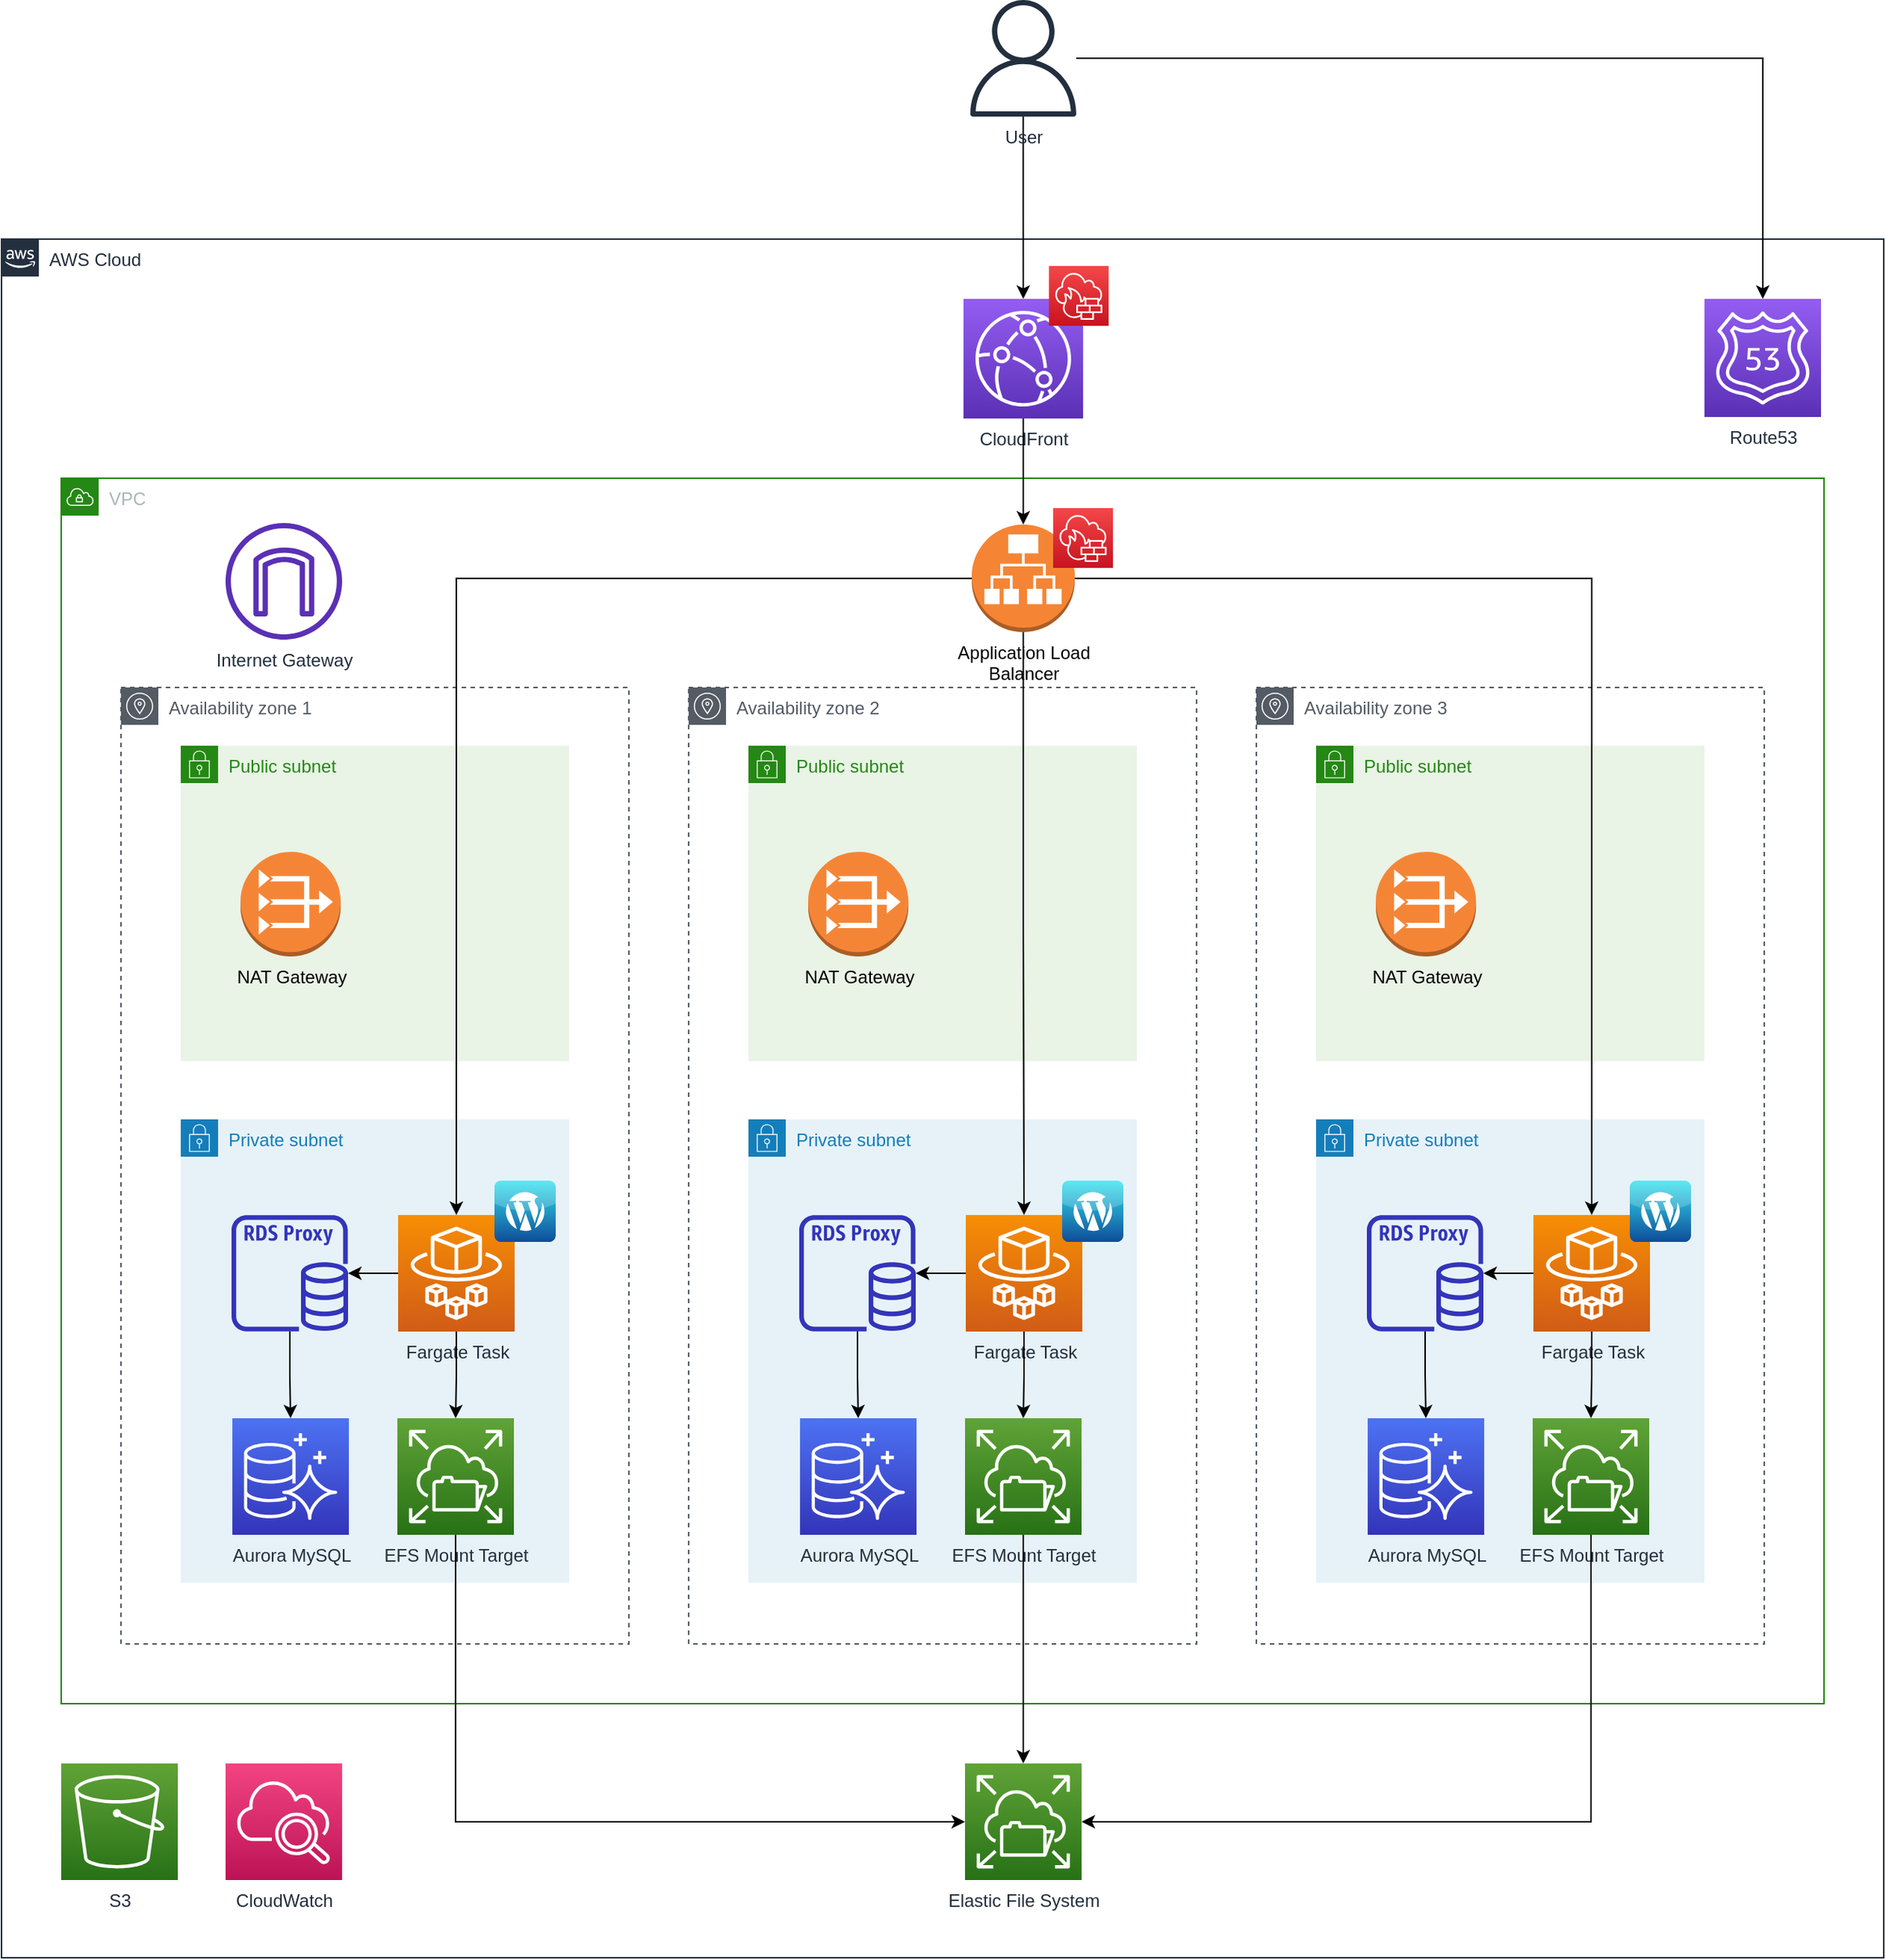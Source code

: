 <mxfile version="15.1.0" type="google"><diagram id="2vHupQ7qpo2H4J2kef7C" name="Page-1"><mxGraphModel dx="1906" dy="979" grid="1" gridSize="10" guides="1" tooltips="1" connect="1" arrows="1" fold="1" page="1" pageScale="1" pageWidth="1700" pageHeight="1100" math="0" shadow="0"><root><mxCell id="0"/><mxCell id="1" parent="0"/><mxCell id="wZWly8G9XYtV8ZJdP7As-14" value="" style="group" vertex="1" connectable="0" parent="1"><mxGeometry x="720" y="879" width="260" height="560" as="geometry"/></mxCell><mxCell id="i0sY7tSdIwuUhT-nB4eU-52" value="Private subnet" style="points=[[0,0],[0.25,0],[0.5,0],[0.75,0],[1,0],[1,0.25],[1,0.5],[1,0.75],[1,1],[0.75,1],[0.5,1],[0.25,1],[0,1],[0,0.75],[0,0.5],[0,0.25]];outlineConnect=0;gradientColor=none;html=1;whiteSpace=wrap;fontSize=12;fontStyle=0;shape=mxgraph.aws4.group;grIcon=mxgraph.aws4.group_security_group;grStroke=0;strokeColor=#147EBA;fillColor=#E6F2F8;verticalAlign=top;align=left;spacingLeft=30;fontColor=#147EBA;dashed=0;" parent="wZWly8G9XYtV8ZJdP7As-14" vertex="1"><mxGeometry y="250" width="260" height="310" as="geometry"/></mxCell><mxCell id="i0sY7tSdIwuUhT-nB4eU-53" value="Public subnet" style="points=[[0,0],[0.25,0],[0.5,0],[0.75,0],[1,0],[1,0.25],[1,0.5],[1,0.75],[1,1],[0.75,1],[0.5,1],[0.25,1],[0,1],[0,0.75],[0,0.5],[0,0.25]];outlineConnect=0;gradientColor=none;html=1;whiteSpace=wrap;fontSize=12;fontStyle=0;shape=mxgraph.aws4.group;grIcon=mxgraph.aws4.group_security_group;grStroke=0;strokeColor=#248814;fillColor=#E9F3E6;verticalAlign=top;align=left;spacingLeft=30;fontColor=#248814;dashed=0;" parent="wZWly8G9XYtV8ZJdP7As-14" vertex="1"><mxGeometry width="260" height="211" as="geometry"/></mxCell><mxCell id="i0sY7tSdIwuUhT-nB4eU-54" value="NAT Gateway" style="outlineConnect=0;dashed=0;verticalLabelPosition=bottom;verticalAlign=top;align=center;html=1;shape=mxgraph.aws3.vpc_nat_gateway;fillColor=#F58536;gradientColor=none;" parent="wZWly8G9XYtV8ZJdP7As-14" vertex="1"><mxGeometry x="40" y="71" width="67.08" height="70" as="geometry"/></mxCell><mxCell id="i0sY7tSdIwuUhT-nB4eU-56" value="Aurora MySQL" style="points=[[0,0,0],[0.25,0,0],[0.5,0,0],[0.75,0,0],[1,0,0],[0,1,0],[0.25,1,0],[0.5,1,0],[0.75,1,0],[1,1,0],[0,0.25,0],[0,0.5,0],[0,0.75,0],[1,0.25,0],[1,0.5,0],[1,0.75,0]];outlineConnect=0;fontColor=#232F3E;gradientColor=#4D72F3;gradientDirection=north;fillColor=#3334B9;strokeColor=#ffffff;dashed=0;verticalLabelPosition=bottom;verticalAlign=top;align=center;html=1;fontSize=12;fontStyle=0;aspect=fixed;shape=mxgraph.aws4.resourceIcon;resIcon=mxgraph.aws4.aurora;" parent="wZWly8G9XYtV8ZJdP7As-14" vertex="1"><mxGeometry x="34.54" y="450" width="78" height="78" as="geometry"/></mxCell><mxCell id="i0sY7tSdIwuUhT-nB4eU-57" value="EFS Mount Target" style="points=[[0,0,0],[0.25,0,0],[0.5,0,0],[0.75,0,0],[1,0,0],[0,1,0],[0.25,1,0],[0.5,1,0],[0.75,1,0],[1,1,0],[0,0.25,0],[0,0.5,0],[0,0.75,0],[1,0.25,0],[1,0.5,0],[1,0.75,0]];outlineConnect=0;fontColor=#232F3E;gradientColor=#60A337;gradientDirection=north;fillColor=#277116;strokeColor=#ffffff;dashed=0;verticalLabelPosition=bottom;verticalAlign=top;align=center;html=1;fontSize=12;fontStyle=0;aspect=fixed;shape=mxgraph.aws4.resourceIcon;resIcon=mxgraph.aws4.elastic_file_system;" parent="wZWly8G9XYtV8ZJdP7As-14" vertex="1"><mxGeometry x="145" y="450" width="78" height="78" as="geometry"/></mxCell><mxCell id="i0sY7tSdIwuUhT-nB4eU-61" value="" style="outlineConnect=0;fontColor=#232F3E;gradientColor=none;fillColor=#3334B9;strokeColor=none;dashed=0;verticalLabelPosition=bottom;verticalAlign=top;align=center;html=1;fontSize=12;fontStyle=0;aspect=fixed;pointerEvents=1;shape=mxgraph.aws4.rds_proxy;" parent="wZWly8G9XYtV8ZJdP7As-14" vertex="1"><mxGeometry x="34" y="314" width="78" height="78" as="geometry"/></mxCell><mxCell id="wZWly8G9XYtV8ZJdP7As-10" value="" style="group" vertex="1" connectable="0" parent="wZWly8G9XYtV8ZJdP7As-14"><mxGeometry x="145.5" y="291" width="105.5" height="101" as="geometry"/></mxCell><mxCell id="i0sY7tSdIwuUhT-nB4eU-55" value="Fargate Task" style="points=[[0,0,0],[0.25,0,0],[0.5,0,0],[0.75,0,0],[1,0,0],[0,1,0],[0.25,1,0],[0.5,1,0],[0.75,1,0],[1,1,0],[0,0.25,0],[0,0.5,0],[0,0.75,0],[1,0.25,0],[1,0.5,0],[1,0.75,0]];outlineConnect=0;fontColor=#232F3E;gradientColor=#F78E04;gradientDirection=north;fillColor=#D05C17;strokeColor=#ffffff;dashed=0;verticalLabelPosition=bottom;verticalAlign=top;align=center;html=1;fontSize=12;fontStyle=0;aspect=fixed;shape=mxgraph.aws4.resourceIcon;resIcon=mxgraph.aws4.fargate;" parent="wZWly8G9XYtV8ZJdP7As-10" vertex="1"><mxGeometry y="23" width="78" height="78" as="geometry"/></mxCell><mxCell id="wZWly8G9XYtV8ZJdP7As-8" value="" style="dashed=0;outlineConnect=0;html=1;align=center;labelPosition=center;verticalLabelPosition=bottom;verticalAlign=top;shape=mxgraph.webicons.wordpress;fillColor=#35E2EE;gradientColor=#0E4D99" vertex="1" parent="wZWly8G9XYtV8ZJdP7As-10"><mxGeometry x="64.5" width="41" height="41" as="geometry"/></mxCell><mxCell id="i0sY7tSdIwuUhT-nB4eU-65" value="" style="edgeStyle=orthogonalEdgeStyle;rounded=0;orthogonalLoop=1;jettySize=auto;html=1;" parent="wZWly8G9XYtV8ZJdP7As-14" source="i0sY7tSdIwuUhT-nB4eU-61" target="i0sY7tSdIwuUhT-nB4eU-56" edge="1"><mxGeometry x="680" y="840" as="geometry"/></mxCell><mxCell id="i0sY7tSdIwuUhT-nB4eU-62" style="edgeStyle=orthogonalEdgeStyle;rounded=0;orthogonalLoop=1;jettySize=auto;html=1;exitX=0.5;exitY=1;exitDx=0;exitDy=0;exitPerimeter=0;entryX=0.5;entryY=0;entryDx=0;entryDy=0;entryPerimeter=0;" parent="wZWly8G9XYtV8ZJdP7As-14" source="i0sY7tSdIwuUhT-nB4eU-55" target="i0sY7tSdIwuUhT-nB4eU-57" edge="1"><mxGeometry x="680" y="840" as="geometry"/></mxCell><mxCell id="i0sY7tSdIwuUhT-nB4eU-64" value="" style="edgeStyle=orthogonalEdgeStyle;rounded=0;orthogonalLoop=1;jettySize=auto;html=1;" parent="wZWly8G9XYtV8ZJdP7As-14" source="i0sY7tSdIwuUhT-nB4eU-55" target="i0sY7tSdIwuUhT-nB4eU-61" edge="1"><mxGeometry x="680" y="840" as="geometry"/></mxCell><mxCell id="wZWly8G9XYtV8ZJdP7As-13" value="" style="group" vertex="1" connectable="0" parent="1"><mxGeometry x="340" y="879" width="260" height="560" as="geometry"/></mxCell><mxCell id="i0sY7tSdIwuUhT-nB4eU-10" value="Public subnet" style="points=[[0,0],[0.25,0],[0.5,0],[0.75,0],[1,0],[1,0.25],[1,0.5],[1,0.75],[1,1],[0.75,1],[0.5,1],[0.25,1],[0,1],[0,0.75],[0,0.5],[0,0.25]];outlineConnect=0;gradientColor=none;html=1;whiteSpace=wrap;fontSize=12;fontStyle=0;shape=mxgraph.aws4.group;grIcon=mxgraph.aws4.group_security_group;grStroke=0;strokeColor=#248814;fillColor=#E9F3E6;verticalAlign=top;align=left;spacingLeft=30;fontColor=#248814;dashed=0;" parent="wZWly8G9XYtV8ZJdP7As-13" vertex="1"><mxGeometry width="260" height="211" as="geometry"/></mxCell><mxCell id="i0sY7tSdIwuUhT-nB4eU-16" value="NAT Gateway" style="outlineConnect=0;dashed=0;verticalLabelPosition=bottom;verticalAlign=top;align=center;html=1;shape=mxgraph.aws3.vpc_nat_gateway;fillColor=#F58536;gradientColor=none;" parent="wZWly8G9XYtV8ZJdP7As-13" vertex="1"><mxGeometry x="40.0" y="71" width="67.08" height="70" as="geometry"/></mxCell><mxCell id="i0sY7tSdIwuUhT-nB4eU-7" value="Private subnet" style="points=[[0,0],[0.25,0],[0.5,0],[0.75,0],[1,0],[1,0.25],[1,0.5],[1,0.75],[1,1],[0.75,1],[0.5,1],[0.25,1],[0,1],[0,0.75],[0,0.5],[0,0.25]];outlineConnect=0;gradientColor=none;html=1;whiteSpace=wrap;fontSize=12;fontStyle=0;shape=mxgraph.aws4.group;grIcon=mxgraph.aws4.group_security_group;grStroke=0;strokeColor=#147EBA;fillColor=#E6F2F8;verticalAlign=top;align=left;spacingLeft=30;fontColor=#147EBA;dashed=0;" parent="wZWly8G9XYtV8ZJdP7As-13" vertex="1"><mxGeometry y="250" width="260" height="310" as="geometry"/></mxCell><mxCell id="i0sY7tSdIwuUhT-nB4eU-27" value="Aurora MySQL" style="points=[[0,0,0],[0.25,0,0],[0.5,0,0],[0.75,0,0],[1,0,0],[0,1,0],[0.25,1,0],[0.5,1,0],[0.75,1,0],[1,1,0],[0,0.25,0],[0,0.5,0],[0,0.75,0],[1,0.25,0],[1,0.5,0],[1,0.75,0]];outlineConnect=0;fontColor=#232F3E;gradientColor=#4D72F3;gradientDirection=north;fillColor=#3334B9;strokeColor=#ffffff;dashed=0;verticalLabelPosition=bottom;verticalAlign=top;align=center;html=1;fontSize=12;fontStyle=0;aspect=fixed;shape=mxgraph.aws4.resourceIcon;resIcon=mxgraph.aws4.aurora;" parent="wZWly8G9XYtV8ZJdP7As-13" vertex="1"><mxGeometry x="34.54" y="450" width="78" height="78" as="geometry"/></mxCell><mxCell id="i0sY7tSdIwuUhT-nB4eU-28" value="EFS Mount Target" style="points=[[0,0,0],[0.25,0,0],[0.5,0,0],[0.75,0,0],[1,0,0],[0,1,0],[0.25,1,0],[0.5,1,0],[0.75,1,0],[1,1,0],[0,0.25,0],[0,0.5,0],[0,0.75,0],[1,0.25,0],[1,0.5,0],[1,0.75,0]];outlineConnect=0;fontColor=#232F3E;gradientColor=#60A337;gradientDirection=north;fillColor=#277116;strokeColor=#ffffff;dashed=0;verticalLabelPosition=bottom;verticalAlign=top;align=center;html=1;fontSize=12;fontStyle=0;aspect=fixed;shape=mxgraph.aws4.resourceIcon;resIcon=mxgraph.aws4.elastic_file_system;" parent="wZWly8G9XYtV8ZJdP7As-13" vertex="1"><mxGeometry x="145" y="450" width="78" height="78" as="geometry"/></mxCell><mxCell id="i0sY7tSdIwuUhT-nB4eU-44" value="" style="outlineConnect=0;fontColor=#232F3E;gradientColor=none;fillColor=#3334B9;strokeColor=none;dashed=0;verticalLabelPosition=bottom;verticalAlign=top;align=center;html=1;fontSize=12;fontStyle=0;aspect=fixed;pointerEvents=1;shape=mxgraph.aws4.rds_proxy;" parent="wZWly8G9XYtV8ZJdP7As-13" vertex="1"><mxGeometry x="34" y="314" width="78" height="78" as="geometry"/></mxCell><mxCell id="wZWly8G9XYtV8ZJdP7As-11" value="" style="group" vertex="1" connectable="0" parent="wZWly8G9XYtV8ZJdP7As-13"><mxGeometry x="145.5" y="291" width="105.5" height="101" as="geometry"/></mxCell><mxCell id="i0sY7tSdIwuUhT-nB4eU-26" value="Fargate Task" style="points=[[0,0,0],[0.25,0,0],[0.5,0,0],[0.75,0,0],[1,0,0],[0,1,0],[0.25,1,0],[0.5,1,0],[0.75,1,0],[1,1,0],[0,0.25,0],[0,0.5,0],[0,0.75,0],[1,0.25,0],[1,0.5,0],[1,0.75,0]];outlineConnect=0;fontColor=#232F3E;gradientColor=#F78E04;gradientDirection=north;fillColor=#D05C17;strokeColor=#ffffff;dashed=0;verticalLabelPosition=bottom;verticalAlign=top;align=center;html=1;fontSize=12;fontStyle=0;aspect=fixed;shape=mxgraph.aws4.resourceIcon;resIcon=mxgraph.aws4.fargate;" parent="wZWly8G9XYtV8ZJdP7As-11" vertex="1"><mxGeometry y="23" width="78" height="78" as="geometry"/></mxCell><mxCell id="wZWly8G9XYtV8ZJdP7As-7" value="" style="dashed=0;outlineConnect=0;html=1;align=center;labelPosition=center;verticalLabelPosition=bottom;verticalAlign=top;shape=mxgraph.webicons.wordpress;fillColor=#35E2EE;gradientColor=#0E4D99" vertex="1" parent="wZWly8G9XYtV8ZJdP7As-11"><mxGeometry x="64.5" width="41" height="41" as="geometry"/></mxCell><mxCell id="i0sY7tSdIwuUhT-nB4eU-47" value="" style="edgeStyle=orthogonalEdgeStyle;rounded=0;orthogonalLoop=1;jettySize=auto;html=1;" parent="wZWly8G9XYtV8ZJdP7As-13" source="i0sY7tSdIwuUhT-nB4eU-44" target="i0sY7tSdIwuUhT-nB4eU-27" edge="1"><mxGeometry x="470" y="1539" as="geometry"/></mxCell><mxCell id="i0sY7tSdIwuUhT-nB4eU-37" style="edgeStyle=orthogonalEdgeStyle;rounded=0;orthogonalLoop=1;jettySize=auto;html=1;exitX=0.5;exitY=1;exitDx=0;exitDy=0;exitPerimeter=0;entryX=0.5;entryY=0;entryDx=0;entryDy=0;entryPerimeter=0;" parent="wZWly8G9XYtV8ZJdP7As-13" source="i0sY7tSdIwuUhT-nB4eU-26" target="i0sY7tSdIwuUhT-nB4eU-28" edge="1"><mxGeometry x="470" y="1539" as="geometry"/></mxCell><mxCell id="i0sY7tSdIwuUhT-nB4eU-46" value="" style="edgeStyle=orthogonalEdgeStyle;rounded=0;orthogonalLoop=1;jettySize=auto;html=1;" parent="wZWly8G9XYtV8ZJdP7As-13" source="i0sY7tSdIwuUhT-nB4eU-26" target="i0sY7tSdIwuUhT-nB4eU-44" edge="1"><mxGeometry x="470" y="1539" as="geometry"/></mxCell><mxCell id="i0sY7tSdIwuUhT-nB4eU-67" value="Availability zone 3" style="outlineConnect=0;gradientColor=none;html=1;whiteSpace=wrap;fontSize=12;fontStyle=0;shape=mxgraph.aws4.group;grIcon=mxgraph.aws4.group_availability_zone;strokeColor=#545B64;fillColor=none;verticalAlign=top;align=left;spacingLeft=30;fontColor=#545B64;dashed=1;" parent="1" vertex="1"><mxGeometry x="1060" y="840" width="340" height="640" as="geometry"/></mxCell><mxCell id="U2U7nHYtYI2KhTXJakb2-7" value="AWS Cloud" style="points=[[0,0],[0.25,0],[0.5,0],[0.75,0],[1,0],[1,0.25],[1,0.5],[1,0.75],[1,1],[0.75,1],[0.5,1],[0.25,1],[0,1],[0,0.75],[0,0.5],[0,0.25]];outlineConnect=0;gradientColor=none;html=1;whiteSpace=wrap;fontSize=12;fontStyle=0;shape=mxgraph.aws4.group;grIcon=mxgraph.aws4.group_aws_cloud_alt;strokeColor=#232F3E;fillColor=none;verticalAlign=top;align=left;spacingLeft=30;fontColor=#232F3E;dashed=0;" parent="1" vertex="1"><mxGeometry x="220" y="540" width="1260" height="1150" as="geometry"/></mxCell><mxCell id="i0sY7tSdIwuUhT-nB4eU-6" value="VPC" style="points=[[0,0],[0.25,0],[0.5,0],[0.75,0],[1,0],[1,0.25],[1,0.5],[1,0.75],[1,1],[0.75,1],[0.5,1],[0.25,1],[0,1],[0,0.75],[0,0.5],[0,0.25]];outlineConnect=0;gradientColor=none;html=1;whiteSpace=wrap;fontSize=12;fontStyle=0;shape=mxgraph.aws4.group;grIcon=mxgraph.aws4.group_vpc;strokeColor=#248814;fillColor=none;verticalAlign=top;align=left;spacingLeft=30;fontColor=#AAB7B8;dashed=0;" parent="1" vertex="1"><mxGeometry x="260" y="700" width="1180" height="820" as="geometry"/></mxCell><mxCell id="4H-ELiWMXrcRjzSaUhMu-4" value="" style="group" parent="1" vertex="1" connectable="0"><mxGeometry x="1100" y="879" width="260" height="560" as="geometry"/></mxCell><mxCell id="wZWly8G9XYtV8ZJdP7As-15" value="" style="group" vertex="1" connectable="0" parent="4H-ELiWMXrcRjzSaUhMu-4"><mxGeometry width="260" height="560" as="geometry"/></mxCell><mxCell id="i0sY7tSdIwuUhT-nB4eU-68" value="Private subnet" style="points=[[0,0],[0.25,0],[0.5,0],[0.75,0],[1,0],[1,0.25],[1,0.5],[1,0.75],[1,1],[0.75,1],[0.5,1],[0.25,1],[0,1],[0,0.75],[0,0.5],[0,0.25]];outlineConnect=0;gradientColor=none;html=1;whiteSpace=wrap;fontSize=12;fontStyle=0;shape=mxgraph.aws4.group;grIcon=mxgraph.aws4.group_security_group;grStroke=0;strokeColor=#147EBA;fillColor=#E6F2F8;verticalAlign=top;align=left;spacingLeft=30;fontColor=#147EBA;dashed=0;" parent="wZWly8G9XYtV8ZJdP7As-15" vertex="1"><mxGeometry y="250" width="260" height="310" as="geometry"/></mxCell><mxCell id="i0sY7tSdIwuUhT-nB4eU-69" value="Public subnet" style="points=[[0,0],[0.25,0],[0.5,0],[0.75,0],[1,0],[1,0.25],[1,0.5],[1,0.75],[1,1],[0.75,1],[0.5,1],[0.25,1],[0,1],[0,0.75],[0,0.5],[0,0.25]];outlineConnect=0;gradientColor=none;html=1;whiteSpace=wrap;fontSize=12;fontStyle=0;shape=mxgraph.aws4.group;grIcon=mxgraph.aws4.group_security_group;grStroke=0;strokeColor=#248814;fillColor=#E9F3E6;verticalAlign=top;align=left;spacingLeft=30;fontColor=#248814;dashed=0;" parent="wZWly8G9XYtV8ZJdP7As-15" vertex="1"><mxGeometry width="260" height="211" as="geometry"/></mxCell><mxCell id="i0sY7tSdIwuUhT-nB4eU-70" value="NAT Gateway" style="outlineConnect=0;dashed=0;verticalLabelPosition=bottom;verticalAlign=top;align=center;html=1;shape=mxgraph.aws3.vpc_nat_gateway;fillColor=#F58536;gradientColor=none;" parent="wZWly8G9XYtV8ZJdP7As-15" vertex="1"><mxGeometry x="40" y="71" width="67.08" height="70" as="geometry"/></mxCell><mxCell id="i0sY7tSdIwuUhT-nB4eU-72" value="Aurora MySQL" style="points=[[0,0,0],[0.25,0,0],[0.5,0,0],[0.75,0,0],[1,0,0],[0,1,0],[0.25,1,0],[0.5,1,0],[0.75,1,0],[1,1,0],[0,0.25,0],[0,0.5,0],[0,0.75,0],[1,0.25,0],[1,0.5,0],[1,0.75,0]];outlineConnect=0;fontColor=#232F3E;gradientColor=#4D72F3;gradientDirection=north;fillColor=#3334B9;strokeColor=#ffffff;dashed=0;verticalLabelPosition=bottom;verticalAlign=top;align=center;html=1;fontSize=12;fontStyle=0;aspect=fixed;shape=mxgraph.aws4.resourceIcon;resIcon=mxgraph.aws4.aurora;" parent="wZWly8G9XYtV8ZJdP7As-15" vertex="1"><mxGeometry x="34.54" y="450" width="78" height="78" as="geometry"/></mxCell><mxCell id="i0sY7tSdIwuUhT-nB4eU-73" value="EFS Mount Target" style="points=[[0,0,0],[0.25,0,0],[0.5,0,0],[0.75,0,0],[1,0,0],[0,1,0],[0.25,1,0],[0.5,1,0],[0.75,1,0],[1,1,0],[0,0.25,0],[0,0.5,0],[0,0.75,0],[1,0.25,0],[1,0.5,0],[1,0.75,0]];outlineConnect=0;fontColor=#232F3E;gradientColor=#60A337;gradientDirection=north;fillColor=#277116;strokeColor=#ffffff;dashed=0;verticalLabelPosition=bottom;verticalAlign=top;align=center;html=1;fontSize=12;fontStyle=0;aspect=fixed;shape=mxgraph.aws4.resourceIcon;resIcon=mxgraph.aws4.elastic_file_system;" parent="wZWly8G9XYtV8ZJdP7As-15" vertex="1"><mxGeometry x="145" y="450" width="78" height="78" as="geometry"/></mxCell><mxCell id="i0sY7tSdIwuUhT-nB4eU-77" value="" style="outlineConnect=0;fontColor=#232F3E;gradientColor=none;fillColor=#3334B9;strokeColor=none;dashed=0;verticalLabelPosition=bottom;verticalAlign=top;align=center;html=1;fontSize=12;fontStyle=0;aspect=fixed;pointerEvents=1;shape=mxgraph.aws4.rds_proxy;" parent="wZWly8G9XYtV8ZJdP7As-15" vertex="1"><mxGeometry x="34" y="314" width="78" height="78" as="geometry"/></mxCell><mxCell id="wZWly8G9XYtV8ZJdP7As-12" value="" style="group" vertex="1" connectable="0" parent="wZWly8G9XYtV8ZJdP7As-15"><mxGeometry x="145.5" y="291" width="105.5" height="101" as="geometry"/></mxCell><mxCell id="i0sY7tSdIwuUhT-nB4eU-71" value="Fargate Task" style="points=[[0,0,0],[0.25,0,0],[0.5,0,0],[0.75,0,0],[1,0,0],[0,1,0],[0.25,1,0],[0.5,1,0],[0.75,1,0],[1,1,0],[0,0.25,0],[0,0.5,0],[0,0.75,0],[1,0.25,0],[1,0.5,0],[1,0.75,0]];outlineConnect=0;fontColor=#232F3E;gradientColor=#F78E04;gradientDirection=north;fillColor=#D05C17;strokeColor=#ffffff;dashed=0;verticalLabelPosition=bottom;verticalAlign=top;align=center;html=1;fontSize=12;fontStyle=0;aspect=fixed;shape=mxgraph.aws4.resourceIcon;resIcon=mxgraph.aws4.fargate;" parent="wZWly8G9XYtV8ZJdP7As-12" vertex="1"><mxGeometry y="23" width="78" height="78" as="geometry"/></mxCell><mxCell id="wZWly8G9XYtV8ZJdP7As-9" value="" style="dashed=0;outlineConnect=0;html=1;align=center;labelPosition=center;verticalLabelPosition=bottom;verticalAlign=top;shape=mxgraph.webicons.wordpress;fillColor=#35E2EE;gradientColor=#0E4D99" vertex="1" parent="wZWly8G9XYtV8ZJdP7As-12"><mxGeometry x="64.5" width="41" height="41" as="geometry"/></mxCell><mxCell id="i0sY7tSdIwuUhT-nB4eU-81" value="" style="edgeStyle=orthogonalEdgeStyle;rounded=0;orthogonalLoop=1;jettySize=auto;html=1;" parent="wZWly8G9XYtV8ZJdP7As-15" source="i0sY7tSdIwuUhT-nB4eU-77" target="i0sY7tSdIwuUhT-nB4eU-72" edge="1"><mxGeometry x="1060" y="840" as="geometry"/></mxCell><mxCell id="i0sY7tSdIwuUhT-nB4eU-80" value="" style="edgeStyle=orthogonalEdgeStyle;rounded=0;orthogonalLoop=1;jettySize=auto;html=1;" parent="wZWly8G9XYtV8ZJdP7As-15" source="i0sY7tSdIwuUhT-nB4eU-71" target="i0sY7tSdIwuUhT-nB4eU-77" edge="1"><mxGeometry x="1060" y="840" as="geometry"/></mxCell><mxCell id="i0sY7tSdIwuUhT-nB4eU-78" style="edgeStyle=orthogonalEdgeStyle;rounded=0;orthogonalLoop=1;jettySize=auto;html=1;exitX=0.5;exitY=1;exitDx=0;exitDy=0;exitPerimeter=0;entryX=0.5;entryY=0;entryDx=0;entryDy=0;entryPerimeter=0;" parent="wZWly8G9XYtV8ZJdP7As-15" source="i0sY7tSdIwuUhT-nB4eU-71" target="i0sY7tSdIwuUhT-nB4eU-73" edge="1"><mxGeometry x="1060" y="840" as="geometry"/></mxCell><mxCell id="i0sY7tSdIwuUhT-nB4eU-19" value="Internet Gateway" style="outlineConnect=0;fontColor=#232F3E;gradientColor=none;fillColor=#5A30B5;strokeColor=none;dashed=0;verticalLabelPosition=bottom;verticalAlign=top;align=center;html=1;fontSize=12;fontStyle=0;aspect=fixed;pointerEvents=1;shape=mxgraph.aws4.internet_gateway;" parent="1" vertex="1"><mxGeometry x="370" y="730" width="78" height="78" as="geometry"/></mxCell><UserObject label="Route53" tooltip="Route53 Hosted Zone" id="i0sY7tSdIwuUhT-nB4eU-23"><mxCell style="points=[[0,0,0],[0.25,0,0],[0.5,0,0],[0.75,0,0],[1,0,0],[0,1,0],[0.25,1,0],[0.5,1,0],[0.75,1,0],[1,1,0],[0,0.25,0],[0,0.5,0],[0,0.75,0],[1,0.25,0],[1,0.5,0],[1,0.75,0]];outlineConnect=0;fontColor=#232F3E;gradientColor=#945DF2;gradientDirection=north;fillColor=#5A30B5;strokeColor=#ffffff;dashed=0;verticalLabelPosition=bottom;verticalAlign=top;align=center;html=1;fontSize=12;fontStyle=0;aspect=fixed;shape=mxgraph.aws4.resourceIcon;resIcon=mxgraph.aws4.route_53;" parent="1" vertex="1"><mxGeometry x="1360" y="580" width="78" height="79" as="geometry"/></mxCell></UserObject><mxCell id="i0sY7tSdIwuUhT-nB4eU-31" value="CloudWatch" style="points=[[0,0,0],[0.25,0,0],[0.5,0,0],[0.75,0,0],[1,0,0],[0,1,0],[0.25,1,0],[0.5,1,0],[0.75,1,0],[1,1,0],[0,0.25,0],[0,0.5,0],[0,0.75,0],[1,0.25,0],[1,0.5,0],[1,0.75,0]];points=[[0,0,0],[0.25,0,0],[0.5,0,0],[0.75,0,0],[1,0,0],[0,1,0],[0.25,1,0],[0.5,1,0],[0.75,1,0],[1,1,0],[0,0.25,0],[0,0.5,0],[0,0.75,0],[1,0.25,0],[1,0.5,0],[1,0.75,0]];outlineConnect=0;fontColor=#232F3E;gradientColor=#F34482;gradientDirection=north;fillColor=#BC1356;strokeColor=#ffffff;dashed=0;verticalLabelPosition=bottom;verticalAlign=top;align=center;html=1;fontSize=12;fontStyle=0;aspect=fixed;shape=mxgraph.aws4.resourceIcon;resIcon=mxgraph.aws4.cloudwatch_2;" parent="1" vertex="1"><mxGeometry x="370" y="1560" width="78" height="78" as="geometry"/></mxCell><mxCell id="i0sY7tSdIwuUhT-nB4eU-38" value="Elastic File System" style="points=[[0,0,0],[0.25,0,0],[0.5,0,0],[0.75,0,0],[1,0,0],[0,1,0],[0.25,1,0],[0.5,1,0],[0.75,1,0],[1,1,0],[0,0.25,0],[0,0.5,0],[0,0.75,0],[1,0.25,0],[1,0.5,0],[1,0.75,0]];outlineConnect=0;fontColor=#232F3E;gradientColor=#60A337;gradientDirection=north;fillColor=#277116;strokeColor=#ffffff;dashed=0;verticalLabelPosition=bottom;verticalAlign=top;align=center;html=1;fontSize=12;fontStyle=0;aspect=fixed;shape=mxgraph.aws4.resourceIcon;resIcon=mxgraph.aws4.elastic_file_system;" parent="1" vertex="1"><mxGeometry x="865" y="1560" width="78" height="78" as="geometry"/></mxCell><mxCell id="i0sY7tSdIwuUhT-nB4eU-39" value="" style="group" parent="1" vertex="1" connectable="0"><mxGeometry x="864" y="558" width="98" height="110" as="geometry"/></mxCell><mxCell id="i0sY7tSdIwuUhT-nB4eU-21" value="CloudFront" style="points=[[0,0,0],[0.25,0,0],[0.5,0,0],[0.75,0,0],[1,0,0],[0,1,0],[0.25,1,0],[0.5,1,0],[0.75,1,0],[1,1,0],[0,0.25,0],[0,0.5,0],[0,0.75,0],[1,0.25,0],[1,0.5,0],[1,0.75,0]];outlineConnect=0;fontColor=#232F3E;gradientColor=#945DF2;gradientDirection=north;fillColor=#5A30B5;strokeColor=#ffffff;dashed=0;verticalLabelPosition=bottom;verticalAlign=top;align=center;html=1;fontSize=12;fontStyle=0;aspect=fixed;shape=mxgraph.aws4.resourceIcon;resIcon=mxgraph.aws4.cloudfront;" parent="i0sY7tSdIwuUhT-nB4eU-39" vertex="1"><mxGeometry y="22" width="80" height="80" as="geometry"/></mxCell><mxCell id="i0sY7tSdIwuUhT-nB4eU-32" value="" style="points=[[0,0,0],[0.25,0,0],[0.5,0,0],[0.75,0,0],[1,0,0],[0,1,0],[0.25,1,0],[0.5,1,0],[0.75,1,0],[1,1,0],[0,0.25,0],[0,0.5,0],[0,0.75,0],[1,0.25,0],[1,0.5,0],[1,0.75,0]];outlineConnect=0;fontColor=#232F3E;gradientColor=#F54749;gradientDirection=north;fillColor=#C7131F;strokeColor=#ffffff;dashed=0;verticalLabelPosition=bottom;verticalAlign=top;align=center;html=1;fontSize=12;fontStyle=0;aspect=fixed;shape=mxgraph.aws4.resourceIcon;resIcon=mxgraph.aws4.network_firewall;" parent="i0sY7tSdIwuUhT-nB4eU-39" vertex="1"><mxGeometry x="57.167" width="40" height="40" as="geometry"/></mxCell><mxCell id="i0sY7tSdIwuUhT-nB4eU-48" value="S3" style="points=[[0,0,0],[0.25,0,0],[0.5,0,0],[0.75,0,0],[1,0,0],[0,1,0],[0.25,1,0],[0.5,1,0],[0.75,1,0],[1,1,0],[0,0.25,0],[0,0.5,0],[0,0.75,0],[1,0.25,0],[1,0.5,0],[1,0.75,0]];outlineConnect=0;fontColor=#232F3E;gradientColor=#60A337;gradientDirection=north;fillColor=#277116;strokeColor=#ffffff;dashed=0;verticalLabelPosition=bottom;verticalAlign=top;align=center;html=1;fontSize=12;fontStyle=0;aspect=fixed;shape=mxgraph.aws4.resourceIcon;resIcon=mxgraph.aws4.s3;" parent="1" vertex="1"><mxGeometry x="260" y="1560" width="78" height="78" as="geometry"/></mxCell><mxCell id="U2U7nHYtYI2KhTXJakb2-4" style="edgeStyle=orthogonalEdgeStyle;rounded=0;orthogonalLoop=1;jettySize=auto;html=1;entryX=1;entryY=0.5;entryDx=0;entryDy=0;entryPerimeter=0;" parent="1" source="i0sY7tSdIwuUhT-nB4eU-73" target="i0sY7tSdIwuUhT-nB4eU-38" edge="1"><mxGeometry relative="1" as="geometry"><Array as="points"><mxPoint x="1284" y="1599"/></Array></mxGeometry></mxCell><mxCell id="U2U7nHYtYI2KhTXJakb2-13" style="edgeStyle=orthogonalEdgeStyle;rounded=0;orthogonalLoop=1;jettySize=auto;html=1;entryX=0.5;entryY=0;entryDx=0;entryDy=0;entryPerimeter=0;" parent="1" source="U2U7nHYtYI2KhTXJakb2-12" target="i0sY7tSdIwuUhT-nB4eU-23" edge="1"><mxGeometry relative="1" as="geometry"/></mxCell><mxCell id="U2U7nHYtYI2KhTXJakb2-2" style="edgeStyle=orthogonalEdgeStyle;rounded=0;orthogonalLoop=1;jettySize=auto;html=1;" parent="1" source="i0sY7tSdIwuUhT-nB4eU-57" target="i0sY7tSdIwuUhT-nB4eU-38" edge="1"><mxGeometry relative="1" as="geometry"/></mxCell><mxCell id="U2U7nHYtYI2KhTXJakb2-14" style="edgeStyle=orthogonalEdgeStyle;rounded=0;orthogonalLoop=1;jettySize=auto;html=1;entryX=0.5;entryY=0;entryDx=0;entryDy=0;entryPerimeter=0;" parent="1" source="U2U7nHYtYI2KhTXJakb2-12" target="i0sY7tSdIwuUhT-nB4eU-21" edge="1"><mxGeometry relative="1" as="geometry"/></mxCell><mxCell id="U2U7nHYtYI2KhTXJakb2-12" value="User" style="outlineConnect=0;fontColor=#232F3E;gradientColor=none;fillColor=#232F3E;strokeColor=none;dashed=0;verticalLabelPosition=bottom;verticalAlign=top;align=center;html=1;fontSize=12;fontStyle=0;aspect=fixed;pointerEvents=1;shape=mxgraph.aws4.user;" parent="1" vertex="1"><mxGeometry x="865" y="380" width="78" height="78" as="geometry"/></mxCell><mxCell id="U2U7nHYtYI2KhTXJakb2-1" style="edgeStyle=orthogonalEdgeStyle;rounded=0;orthogonalLoop=1;jettySize=auto;html=1;exitX=0.5;exitY=1;exitDx=0;exitDy=0;exitPerimeter=0;entryX=0;entryY=0.5;entryDx=0;entryDy=0;entryPerimeter=0;" parent="1" source="i0sY7tSdIwuUhT-nB4eU-28" target="i0sY7tSdIwuUhT-nB4eU-38" edge="1"><mxGeometry relative="1" as="geometry"><mxPoint x="840" y="1649" as="targetPoint"/></mxGeometry></mxCell><mxCell id="U2U7nHYtYI2KhTXJakb2-10" style="edgeStyle=orthogonalEdgeStyle;rounded=0;orthogonalLoop=1;jettySize=auto;html=1;" parent="1" source="i0sY7tSdIwuUhT-nB4eU-21" target="i0sY7tSdIwuUhT-nB4eU-59" edge="1"><mxGeometry relative="1" as="geometry"/></mxCell><mxCell id="i0sY7tSdIwuUhT-nB4eU-51" value="Availability zone 2" style="outlineConnect=0;gradientColor=none;html=1;whiteSpace=wrap;fontSize=12;fontStyle=0;shape=mxgraph.aws4.group;grIcon=mxgraph.aws4.group_availability_zone;strokeColor=#545B64;fillColor=none;verticalAlign=top;align=left;spacingLeft=30;fontColor=#545B64;dashed=1;" parent="1" vertex="1"><mxGeometry x="680" y="840" width="340" height="640" as="geometry"/></mxCell><mxCell id="i0sY7tSdIwuUhT-nB4eU-58" value="" style="group" parent="1" vertex="1" connectable="0"><mxGeometry x="869.5" y="720" width="94.5" height="83" as="geometry"/></mxCell><mxCell id="i0sY7tSdIwuUhT-nB4eU-59" value="Application Load &lt;br&gt;Balancer" style="outlineConnect=0;dashed=0;verticalLabelPosition=bottom;verticalAlign=top;align=center;html=1;shape=mxgraph.aws3.application_load_balancer;fillColor=#F58534;gradientColor=none;" parent="i0sY7tSdIwuUhT-nB4eU-58" vertex="1"><mxGeometry y="11" width="69" height="72" as="geometry"/></mxCell><mxCell id="i0sY7tSdIwuUhT-nB4eU-60" value="" style="points=[[0,0,0],[0.25,0,0],[0.5,0,0],[0.75,0,0],[1,0,0],[0,1,0],[0.25,1,0],[0.5,1,0],[0.75,1,0],[1,1,0],[0,0.25,0],[0,0.5,0],[0,0.75,0],[1,0.25,0],[1,0.5,0],[1,0.75,0]];outlineConnect=0;fontColor=#232F3E;gradientColor=#F54749;gradientDirection=north;fillColor=#C7131F;strokeColor=#ffffff;dashed=0;verticalLabelPosition=bottom;verticalAlign=top;align=center;html=1;fontSize=12;fontStyle=0;aspect=fixed;shape=mxgraph.aws4.resourceIcon;resIcon=mxgraph.aws4.network_firewall;" parent="i0sY7tSdIwuUhT-nB4eU-58" vertex="1"><mxGeometry x="54.5" width="40" height="40" as="geometry"/></mxCell><mxCell id="i0sY7tSdIwuUhT-nB4eU-63" style="edgeStyle=orthogonalEdgeStyle;rounded=0;orthogonalLoop=1;jettySize=auto;html=1;exitX=0.5;exitY=1;exitDx=0;exitDy=0;exitPerimeter=0;entryX=0.5;entryY=0;entryDx=0;entryDy=0;entryPerimeter=0;" parent="1" source="i0sY7tSdIwuUhT-nB4eU-59" target="i0sY7tSdIwuUhT-nB4eU-55" edge="1"><mxGeometry x="1360" y="1680" as="geometry"/></mxCell><mxCell id="i0sY7tSdIwuUhT-nB4eU-41" value="Availability zone 1" style="outlineConnect=0;gradientColor=none;html=1;whiteSpace=wrap;fontSize=12;fontStyle=0;shape=mxgraph.aws4.group;grIcon=mxgraph.aws4.group_availability_zone;strokeColor=#545B64;fillColor=none;verticalAlign=top;align=left;spacingLeft=30;fontColor=#545B64;dashed=1;" parent="1" vertex="1"><mxGeometry x="300" y="840" width="340" height="640" as="geometry"/></mxCell><mxCell id="wZWly8G9XYtV8ZJdP7As-2" style="edgeStyle=orthogonalEdgeStyle;rounded=0;orthogonalLoop=1;jettySize=auto;html=1;" edge="1" parent="1" source="i0sY7tSdIwuUhT-nB4eU-59" target="i0sY7tSdIwuUhT-nB4eU-26"><mxGeometry relative="1" as="geometry"/></mxCell><mxCell id="wZWly8G9XYtV8ZJdP7As-3" style="edgeStyle=orthogonalEdgeStyle;rounded=0;orthogonalLoop=1;jettySize=auto;html=1;exitX=1;exitY=0.5;exitDx=0;exitDy=0;exitPerimeter=0;" edge="1" parent="1" source="i0sY7tSdIwuUhT-nB4eU-59" target="i0sY7tSdIwuUhT-nB4eU-71"><mxGeometry relative="1" as="geometry"/></mxCell></root></mxGraphModel></diagram></mxfile>